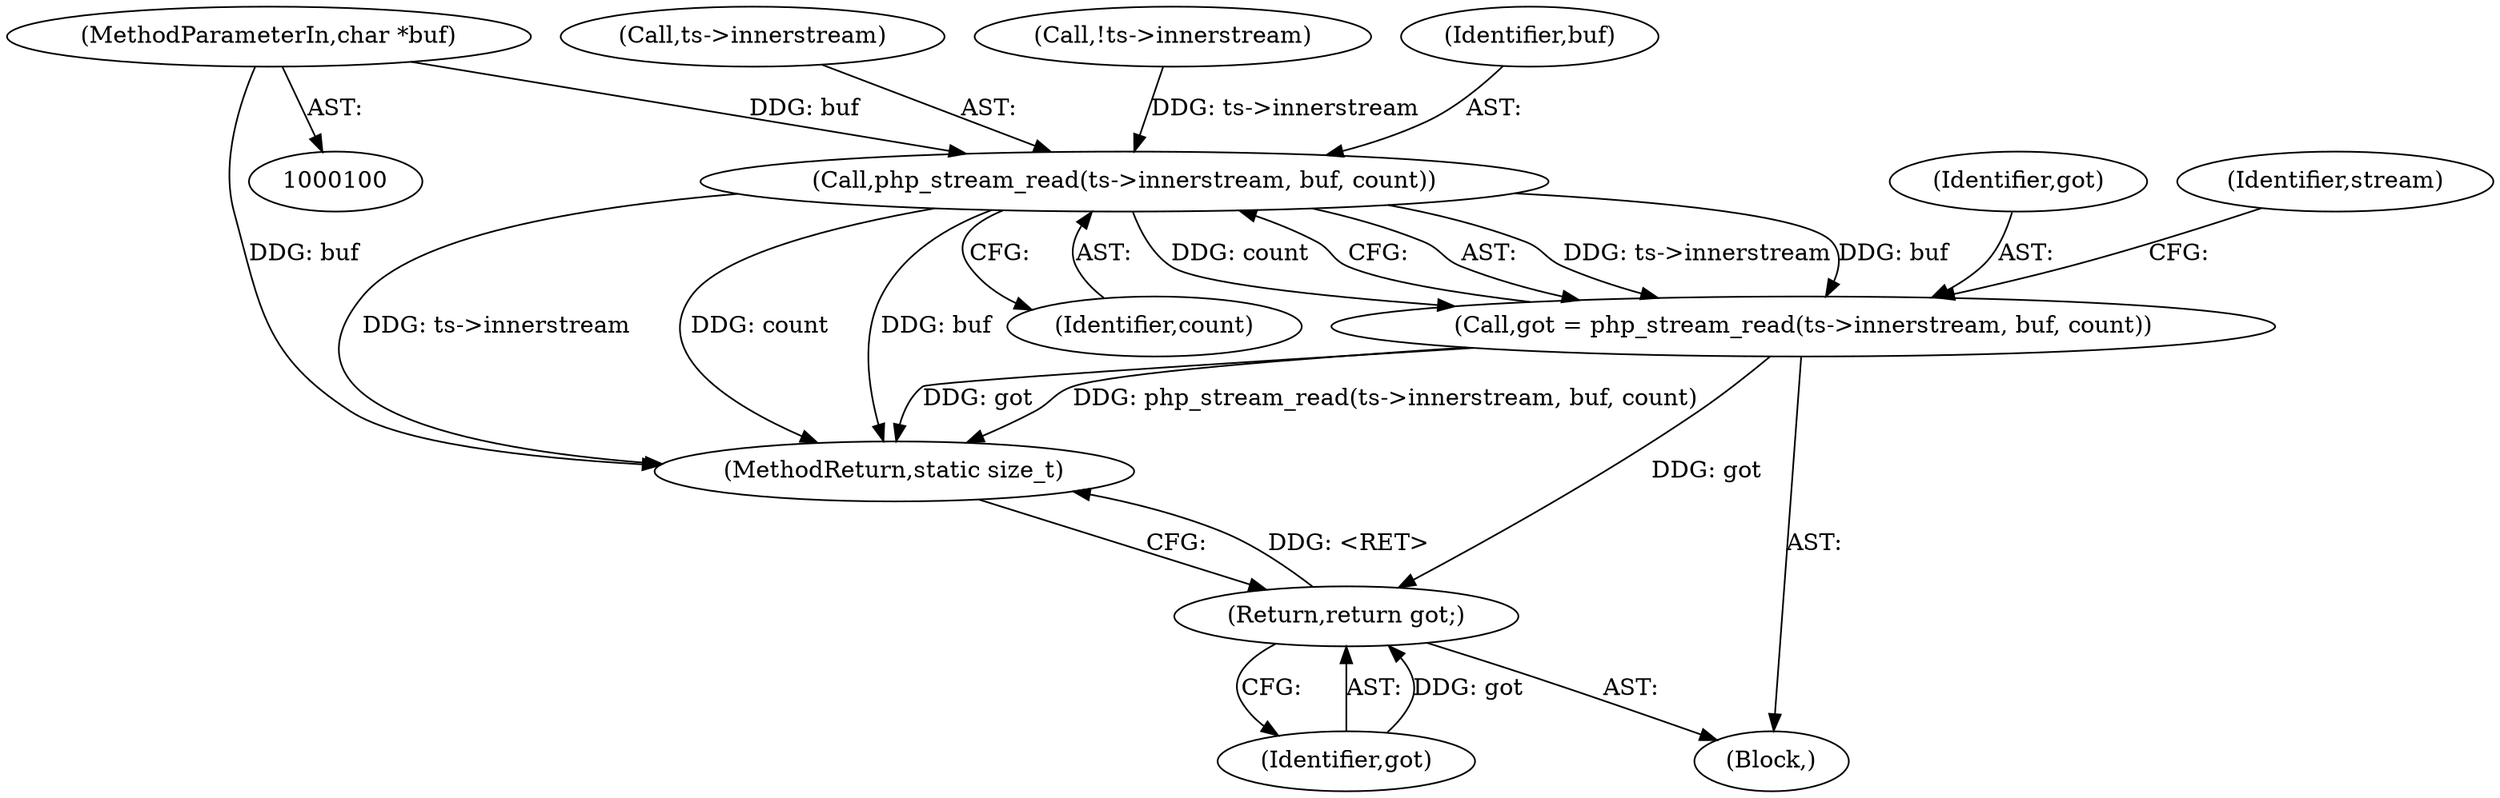 digraph "0_php_6297a117d77fa3a0df2e21ca926a92c231819cd5_5@pointer" {
"1000102" [label="(MethodParameterIn,char *buf)"];
"1000129" [label="(Call,php_stream_read(ts->innerstream, buf, count))"];
"1000127" [label="(Call,got = php_stream_read(ts->innerstream, buf, count))"];
"1000144" [label="(Return,return got;)"];
"1000128" [label="(Identifier,got)"];
"1000144" [label="(Return,return got;)"];
"1000104" [label="(Block,)"];
"1000102" [label="(MethodParameterIn,char *buf)"];
"1000146" [label="(MethodReturn,static size_t)"];
"1000130" [label="(Call,ts->innerstream)"];
"1000127" [label="(Call,got = php_stream_read(ts->innerstream, buf, count))"];
"1000119" [label="(Call,!ts->innerstream)"];
"1000137" [label="(Identifier,stream)"];
"1000145" [label="(Identifier,got)"];
"1000133" [label="(Identifier,buf)"];
"1000129" [label="(Call,php_stream_read(ts->innerstream, buf, count))"];
"1000134" [label="(Identifier,count)"];
"1000102" -> "1000100"  [label="AST: "];
"1000102" -> "1000146"  [label="DDG: buf"];
"1000102" -> "1000129"  [label="DDG: buf"];
"1000129" -> "1000127"  [label="AST: "];
"1000129" -> "1000134"  [label="CFG: "];
"1000130" -> "1000129"  [label="AST: "];
"1000133" -> "1000129"  [label="AST: "];
"1000134" -> "1000129"  [label="AST: "];
"1000127" -> "1000129"  [label="CFG: "];
"1000129" -> "1000146"  [label="DDG: ts->innerstream"];
"1000129" -> "1000146"  [label="DDG: count"];
"1000129" -> "1000146"  [label="DDG: buf"];
"1000129" -> "1000127"  [label="DDG: ts->innerstream"];
"1000129" -> "1000127"  [label="DDG: buf"];
"1000129" -> "1000127"  [label="DDG: count"];
"1000119" -> "1000129"  [label="DDG: ts->innerstream"];
"1000127" -> "1000104"  [label="AST: "];
"1000128" -> "1000127"  [label="AST: "];
"1000137" -> "1000127"  [label="CFG: "];
"1000127" -> "1000146"  [label="DDG: got"];
"1000127" -> "1000146"  [label="DDG: php_stream_read(ts->innerstream, buf, count)"];
"1000127" -> "1000144"  [label="DDG: got"];
"1000144" -> "1000104"  [label="AST: "];
"1000144" -> "1000145"  [label="CFG: "];
"1000145" -> "1000144"  [label="AST: "];
"1000146" -> "1000144"  [label="CFG: "];
"1000144" -> "1000146"  [label="DDG: <RET>"];
"1000145" -> "1000144"  [label="DDG: got"];
}
